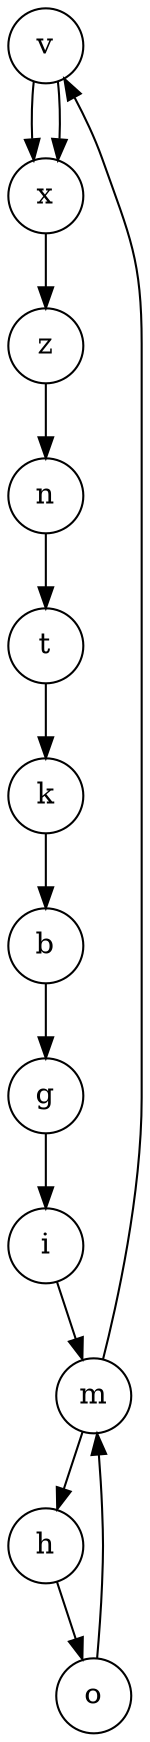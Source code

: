 digraph g {
    node[shape=circle fixedsize=true style=filled fillcolor=white colorscheme=accent8 ];
    v->x;
x->z;
z->n;
n->t;
t->k;
k->b;
b->g;
g->i;
i->m;
m->h;
h->o;
o->m;
m->v;
v->x;

}

